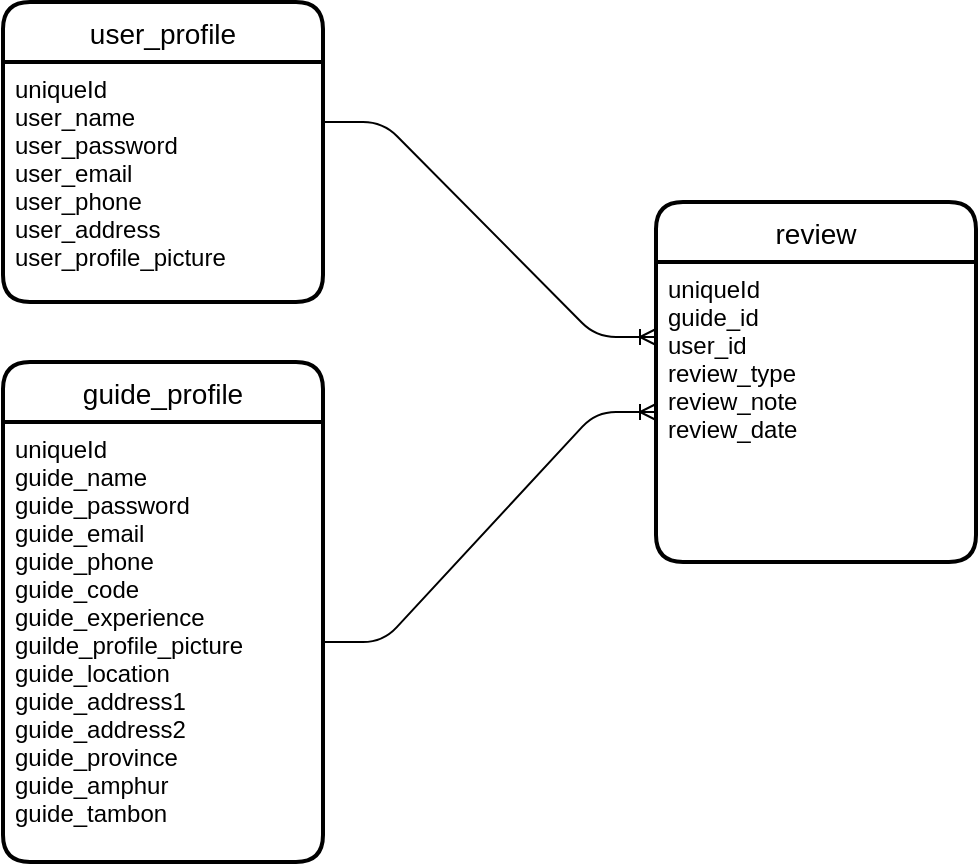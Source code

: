 <mxfile version="13.1.3">
    <diagram id="6hGFLwfOUW9BJ-s0fimq" name="Page-1">
        <mxGraphModel dx="732" dy="1627" grid="1" gridSize="10" guides="1" tooltips="1" connect="1" arrows="1" fold="1" page="1" pageScale="1" pageWidth="827" pageHeight="1169" math="0" shadow="0">
            <root>
                <mxCell id="0"/>
                <mxCell id="1" parent="0"/>
                <mxCell id="25" value="guide_profile" style="swimlane;childLayout=stackLayout;horizontal=1;startSize=30;horizontalStack=0;rounded=1;fontSize=14;fontStyle=0;strokeWidth=2;resizeParent=0;resizeLast=1;shadow=0;dashed=0;align=center;" vertex="1" parent="1">
                    <mxGeometry x="443.5" y="-470" width="160" height="250" as="geometry"/>
                </mxCell>
                <mxCell id="26" value="uniqueId&#10;guide_name&#10;guide_password&#10;guide_email&#10;guide_phone&#10;guide_code&#10;guide_experience&#10;guilde_profile_picture&#10;guide_location&#10;guide_address1&#10;guide_address2&#10;guide_province&#10;guide_amphur&#10;guide_tambon" style="align=left;strokeColor=none;fillColor=none;spacingLeft=4;fontSize=12;verticalAlign=top;resizable=0;rotatable=0;part=1;" vertex="1" parent="25">
                    <mxGeometry y="30" width="160" height="220" as="geometry"/>
                </mxCell>
                <mxCell id="27" value="user_profile" style="swimlane;childLayout=stackLayout;horizontal=1;startSize=30;horizontalStack=0;rounded=1;fontSize=14;fontStyle=0;strokeWidth=2;resizeParent=0;resizeLast=1;shadow=0;dashed=0;align=center;" vertex="1" parent="1">
                    <mxGeometry x="443.5" y="-650" width="160" height="150" as="geometry"/>
                </mxCell>
                <mxCell id="28" value="uniqueId&#10;user_name&#10;user_password&#10;user_email&#10;user_phone&#10;user_address&#10;user_profile_picture" style="align=left;strokeColor=none;fillColor=none;spacingLeft=4;fontSize=12;verticalAlign=top;resizable=0;rotatable=0;part=1;" vertex="1" parent="27">
                    <mxGeometry y="30" width="160" height="120" as="geometry"/>
                </mxCell>
                <mxCell id="29" value="review" style="swimlane;childLayout=stackLayout;horizontal=1;startSize=30;horizontalStack=0;rounded=1;fontSize=14;fontStyle=0;strokeWidth=2;resizeParent=0;resizeLast=1;shadow=0;dashed=0;align=center;" vertex="1" parent="1">
                    <mxGeometry x="770" y="-550" width="160" height="180" as="geometry"/>
                </mxCell>
                <mxCell id="30" value="uniqueId&#10;guide_id&#10;user_id&#10;review_type&#10;review_note&#10;review_date" style="align=left;strokeColor=none;fillColor=none;spacingLeft=4;fontSize=12;verticalAlign=top;resizable=0;rotatable=0;part=1;" vertex="1" parent="29">
                    <mxGeometry y="30" width="160" height="150" as="geometry"/>
                </mxCell>
                <mxCell id="31" value="" style="edgeStyle=entityRelationEdgeStyle;fontSize=12;html=1;endArrow=ERoneToMany;exitX=1;exitY=0.25;exitDx=0;exitDy=0;entryX=0;entryY=0.25;entryDx=0;entryDy=0;" edge="1" parent="1" source="28" target="30">
                    <mxGeometry width="100" height="100" relative="1" as="geometry">
                        <mxPoint x="660" y="-470" as="sourcePoint"/>
                        <mxPoint x="760" y="-570" as="targetPoint"/>
                    </mxGeometry>
                </mxCell>
                <mxCell id="32" value="" style="edgeStyle=entityRelationEdgeStyle;fontSize=12;html=1;endArrow=ERoneToMany;entryX=0;entryY=0.5;entryDx=0;entryDy=0;" edge="1" parent="1" source="26" target="30">
                    <mxGeometry width="100" height="100" relative="1" as="geometry">
                        <mxPoint x="670" y="-330" as="sourcePoint"/>
                        <mxPoint x="770" y="-430" as="targetPoint"/>
                    </mxGeometry>
                </mxCell>
            </root>
        </mxGraphModel>
    </diagram>
</mxfile>